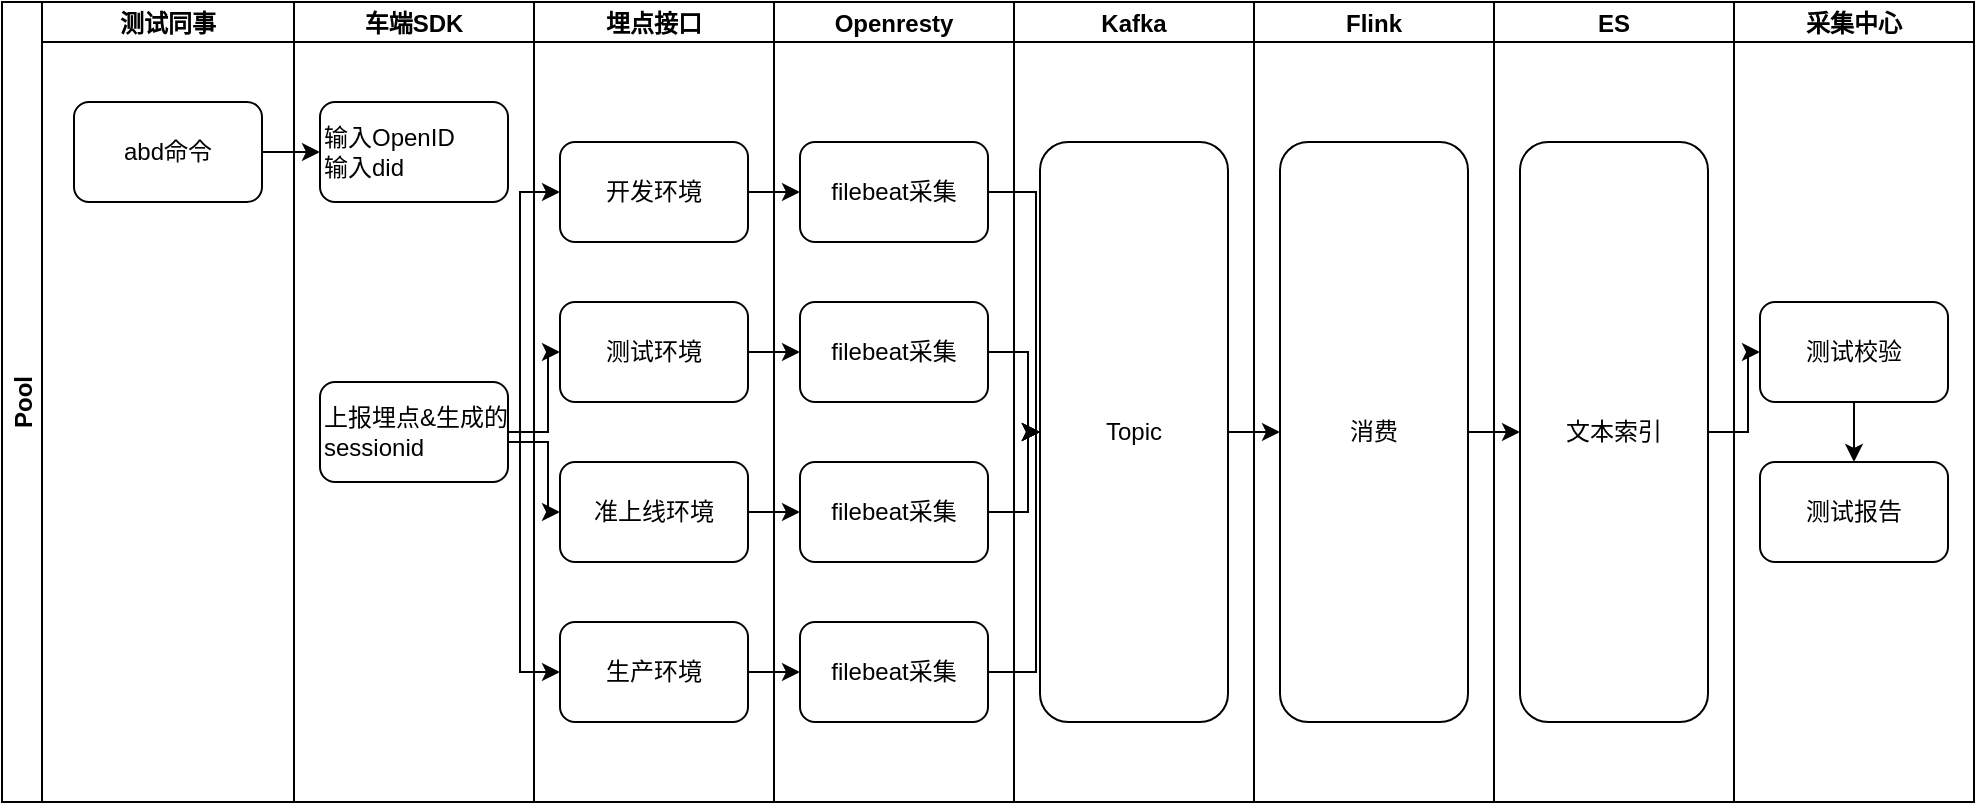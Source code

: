 <mxfile version="26.1.0">
  <diagram name="第 1 页" id="IcxVNTgkz_r5w6ko9HXI">
    <mxGraphModel dx="2026" dy="1107" grid="1" gridSize="10" guides="1" tooltips="1" connect="1" arrows="1" fold="1" page="1" pageScale="1" pageWidth="827" pageHeight="1169" math="0" shadow="0">
      <root>
        <mxCell id="0" />
        <mxCell id="1" parent="0" />
        <mxCell id="Mtznmg6a9FA5QhOzfQ1I-1" value="Pool" style="swimlane;childLayout=stackLayout;resizeParent=1;resizeParentMax=0;startSize=20;horizontal=0;horizontalStack=1;" vertex="1" parent="1">
          <mxGeometry x="220" y="180" width="386" height="400" as="geometry" />
        </mxCell>
        <mxCell id="Mtznmg6a9FA5QhOzfQ1I-2" value="测试同事" style="swimlane;startSize=20;" vertex="1" parent="Mtznmg6a9FA5QhOzfQ1I-1">
          <mxGeometry x="20" width="126" height="400" as="geometry" />
        </mxCell>
        <mxCell id="Mtznmg6a9FA5QhOzfQ1I-15" value="abd命令" style="rounded=1;whiteSpace=wrap;html=1;" vertex="1" parent="Mtznmg6a9FA5QhOzfQ1I-2">
          <mxGeometry x="16" y="50" width="94" height="50" as="geometry" />
        </mxCell>
        <mxCell id="Mtznmg6a9FA5QhOzfQ1I-3" value="车端SDK" style="swimlane;startSize=20;" vertex="1" parent="Mtznmg6a9FA5QhOzfQ1I-1">
          <mxGeometry x="146" width="120" height="400" as="geometry" />
        </mxCell>
        <mxCell id="Mtznmg6a9FA5QhOzfQ1I-16" value="输入OpenID&lt;br&gt;输入did" style="rounded=1;whiteSpace=wrap;html=1;align=left;" vertex="1" parent="Mtznmg6a9FA5QhOzfQ1I-3">
          <mxGeometry x="13" y="50" width="94" height="50" as="geometry" />
        </mxCell>
        <mxCell id="Mtznmg6a9FA5QhOzfQ1I-17" value="上报埋点&amp;amp;生成的sessionid" style="rounded=1;whiteSpace=wrap;html=1;align=left;" vertex="1" parent="Mtznmg6a9FA5QhOzfQ1I-3">
          <mxGeometry x="13" y="190" width="94" height="50" as="geometry" />
        </mxCell>
        <mxCell id="Mtznmg6a9FA5QhOzfQ1I-4" value="埋点接口" style="swimlane;startSize=20;" vertex="1" parent="Mtznmg6a9FA5QhOzfQ1I-1">
          <mxGeometry x="266" width="120" height="400" as="geometry" />
        </mxCell>
        <mxCell id="Mtznmg6a9FA5QhOzfQ1I-18" value="开发环境" style="rounded=1;whiteSpace=wrap;html=1;align=center;" vertex="1" parent="Mtznmg6a9FA5QhOzfQ1I-4">
          <mxGeometry x="13" y="70" width="94" height="50" as="geometry" />
        </mxCell>
        <mxCell id="Mtznmg6a9FA5QhOzfQ1I-19" value="测试环境" style="rounded=1;whiteSpace=wrap;html=1;align=center;" vertex="1" parent="Mtznmg6a9FA5QhOzfQ1I-4">
          <mxGeometry x="13" y="150" width="94" height="50" as="geometry" />
        </mxCell>
        <mxCell id="Mtznmg6a9FA5QhOzfQ1I-20" value="准上线环境" style="rounded=1;whiteSpace=wrap;html=1;align=center;" vertex="1" parent="Mtznmg6a9FA5QhOzfQ1I-4">
          <mxGeometry x="13" y="230" width="94" height="50" as="geometry" />
        </mxCell>
        <mxCell id="Mtznmg6a9FA5QhOzfQ1I-21" value="生产环境" style="rounded=1;whiteSpace=wrap;html=1;align=center;" vertex="1" parent="Mtznmg6a9FA5QhOzfQ1I-4">
          <mxGeometry x="13" y="310" width="94" height="50" as="geometry" />
        </mxCell>
        <mxCell id="Mtznmg6a9FA5QhOzfQ1I-23" style="edgeStyle=orthogonalEdgeStyle;rounded=0;orthogonalLoop=1;jettySize=auto;html=1;exitX=1;exitY=0.5;exitDx=0;exitDy=0;entryX=0;entryY=0.5;entryDx=0;entryDy=0;" edge="1" parent="Mtznmg6a9FA5QhOzfQ1I-1" source="Mtznmg6a9FA5QhOzfQ1I-17" target="Mtznmg6a9FA5QhOzfQ1I-18">
          <mxGeometry relative="1" as="geometry">
            <Array as="points">
              <mxPoint x="259" y="215" />
              <mxPoint x="259" y="95" />
            </Array>
          </mxGeometry>
        </mxCell>
        <mxCell id="Mtznmg6a9FA5QhOzfQ1I-24" style="edgeStyle=orthogonalEdgeStyle;rounded=0;orthogonalLoop=1;jettySize=auto;html=1;exitX=1;exitY=0.5;exitDx=0;exitDy=0;entryX=0;entryY=0.5;entryDx=0;entryDy=0;" edge="1" parent="Mtznmg6a9FA5QhOzfQ1I-1" source="Mtznmg6a9FA5QhOzfQ1I-17" target="Mtznmg6a9FA5QhOzfQ1I-19">
          <mxGeometry relative="1" as="geometry" />
        </mxCell>
        <mxCell id="Mtznmg6a9FA5QhOzfQ1I-25" style="edgeStyle=orthogonalEdgeStyle;rounded=0;orthogonalLoop=1;jettySize=auto;html=1;exitX=1;exitY=0.5;exitDx=0;exitDy=0;entryX=0;entryY=0.5;entryDx=0;entryDy=0;" edge="1" parent="Mtznmg6a9FA5QhOzfQ1I-1" source="Mtznmg6a9FA5QhOzfQ1I-17" target="Mtznmg6a9FA5QhOzfQ1I-20">
          <mxGeometry relative="1" as="geometry">
            <Array as="points">
              <mxPoint x="253" y="220" />
              <mxPoint x="273" y="220" />
              <mxPoint x="273" y="255" />
            </Array>
          </mxGeometry>
        </mxCell>
        <mxCell id="Mtznmg6a9FA5QhOzfQ1I-26" style="edgeStyle=orthogonalEdgeStyle;rounded=0;orthogonalLoop=1;jettySize=auto;html=1;exitX=1;exitY=0.5;exitDx=0;exitDy=0;entryX=0;entryY=0.5;entryDx=0;entryDy=0;" edge="1" parent="Mtznmg6a9FA5QhOzfQ1I-1" source="Mtznmg6a9FA5QhOzfQ1I-17" target="Mtznmg6a9FA5QhOzfQ1I-21">
          <mxGeometry relative="1" as="geometry">
            <Array as="points">
              <mxPoint x="259" y="215" />
              <mxPoint x="259" y="335" />
            </Array>
          </mxGeometry>
        </mxCell>
        <mxCell id="Mtznmg6a9FA5QhOzfQ1I-49" style="edgeStyle=orthogonalEdgeStyle;rounded=0;orthogonalLoop=1;jettySize=auto;html=1;exitX=1;exitY=0.5;exitDx=0;exitDy=0;entryX=0;entryY=0.5;entryDx=0;entryDy=0;" edge="1" parent="Mtznmg6a9FA5QhOzfQ1I-1" source="Mtznmg6a9FA5QhOzfQ1I-15" target="Mtznmg6a9FA5QhOzfQ1I-16">
          <mxGeometry relative="1" as="geometry" />
        </mxCell>
        <mxCell id="Mtznmg6a9FA5QhOzfQ1I-10" value="Openresty" style="swimlane;startSize=20;" vertex="1" parent="1">
          <mxGeometry x="606" y="180" width="120" height="400" as="geometry" />
        </mxCell>
        <mxCell id="Mtznmg6a9FA5QhOzfQ1I-27" value="filebeat采集" style="rounded=1;whiteSpace=wrap;html=1;align=center;" vertex="1" parent="Mtznmg6a9FA5QhOzfQ1I-10">
          <mxGeometry x="13" y="70" width="94" height="50" as="geometry" />
        </mxCell>
        <mxCell id="Mtznmg6a9FA5QhOzfQ1I-28" value="filebeat采集" style="rounded=1;whiteSpace=wrap;html=1;align=center;" vertex="1" parent="Mtznmg6a9FA5QhOzfQ1I-10">
          <mxGeometry x="13" y="150" width="94" height="50" as="geometry" />
        </mxCell>
        <mxCell id="Mtznmg6a9FA5QhOzfQ1I-29" value="filebeat采集" style="rounded=1;whiteSpace=wrap;html=1;align=center;" vertex="1" parent="Mtznmg6a9FA5QhOzfQ1I-10">
          <mxGeometry x="13" y="230" width="94" height="50" as="geometry" />
        </mxCell>
        <mxCell id="Mtznmg6a9FA5QhOzfQ1I-30" value="filebeat采集" style="rounded=1;whiteSpace=wrap;html=1;align=center;" vertex="1" parent="Mtznmg6a9FA5QhOzfQ1I-10">
          <mxGeometry x="13" y="310" width="94" height="50" as="geometry" />
        </mxCell>
        <mxCell id="Mtznmg6a9FA5QhOzfQ1I-11" value="Kafka" style="swimlane;startSize=20;" vertex="1" parent="1">
          <mxGeometry x="726" y="180" width="120" height="400" as="geometry" />
        </mxCell>
        <mxCell id="Mtznmg6a9FA5QhOzfQ1I-35" value="Topic" style="rounded=1;whiteSpace=wrap;html=1;align=center;" vertex="1" parent="Mtznmg6a9FA5QhOzfQ1I-11">
          <mxGeometry x="13" y="70" width="94" height="290" as="geometry" />
        </mxCell>
        <mxCell id="Mtznmg6a9FA5QhOzfQ1I-12" value="Flink" style="swimlane;startSize=20;" vertex="1" parent="1">
          <mxGeometry x="846" y="180" width="120" height="400" as="geometry" />
        </mxCell>
        <mxCell id="Mtznmg6a9FA5QhOzfQ1I-40" value="消费" style="rounded=1;whiteSpace=wrap;html=1;align=center;" vertex="1" parent="Mtznmg6a9FA5QhOzfQ1I-12">
          <mxGeometry x="13" y="70" width="94" height="290" as="geometry" />
        </mxCell>
        <mxCell id="Mtznmg6a9FA5QhOzfQ1I-13" value="ES" style="swimlane;startSize=20;" vertex="1" parent="1">
          <mxGeometry x="966" y="180" width="120" height="400" as="geometry" />
        </mxCell>
        <mxCell id="Mtznmg6a9FA5QhOzfQ1I-42" value="文本索引" style="rounded=1;whiteSpace=wrap;html=1;align=center;" vertex="1" parent="Mtznmg6a9FA5QhOzfQ1I-13">
          <mxGeometry x="13" y="70" width="94" height="290" as="geometry" />
        </mxCell>
        <mxCell id="Mtznmg6a9FA5QhOzfQ1I-31" style="edgeStyle=orthogonalEdgeStyle;rounded=0;orthogonalLoop=1;jettySize=auto;html=1;exitX=1;exitY=0.5;exitDx=0;exitDy=0;entryX=0;entryY=0.5;entryDx=0;entryDy=0;" edge="1" parent="1" source="Mtznmg6a9FA5QhOzfQ1I-18" target="Mtznmg6a9FA5QhOzfQ1I-27">
          <mxGeometry relative="1" as="geometry" />
        </mxCell>
        <mxCell id="Mtznmg6a9FA5QhOzfQ1I-32" style="edgeStyle=orthogonalEdgeStyle;rounded=0;orthogonalLoop=1;jettySize=auto;html=1;exitX=1;exitY=0.5;exitDx=0;exitDy=0;entryX=0;entryY=0.5;entryDx=0;entryDy=0;" edge="1" parent="1" source="Mtznmg6a9FA5QhOzfQ1I-19" target="Mtznmg6a9FA5QhOzfQ1I-28">
          <mxGeometry relative="1" as="geometry" />
        </mxCell>
        <mxCell id="Mtznmg6a9FA5QhOzfQ1I-33" style="edgeStyle=orthogonalEdgeStyle;rounded=0;orthogonalLoop=1;jettySize=auto;html=1;exitX=1;exitY=0.5;exitDx=0;exitDy=0;" edge="1" parent="1" source="Mtznmg6a9FA5QhOzfQ1I-20" target="Mtznmg6a9FA5QhOzfQ1I-29">
          <mxGeometry relative="1" as="geometry" />
        </mxCell>
        <mxCell id="Mtznmg6a9FA5QhOzfQ1I-34" style="edgeStyle=orthogonalEdgeStyle;rounded=0;orthogonalLoop=1;jettySize=auto;html=1;exitX=1;exitY=0.5;exitDx=0;exitDy=0;" edge="1" parent="1" source="Mtznmg6a9FA5QhOzfQ1I-21" target="Mtznmg6a9FA5QhOzfQ1I-30">
          <mxGeometry relative="1" as="geometry" />
        </mxCell>
        <mxCell id="Mtznmg6a9FA5QhOzfQ1I-36" style="edgeStyle=orthogonalEdgeStyle;rounded=0;orthogonalLoop=1;jettySize=auto;html=1;exitX=1;exitY=0.5;exitDx=0;exitDy=0;entryX=0;entryY=0.5;entryDx=0;entryDy=0;" edge="1" parent="1" source="Mtznmg6a9FA5QhOzfQ1I-27" target="Mtznmg6a9FA5QhOzfQ1I-35">
          <mxGeometry relative="1" as="geometry">
            <Array as="points">
              <mxPoint x="737" y="275" />
              <mxPoint x="737" y="395" />
            </Array>
          </mxGeometry>
        </mxCell>
        <mxCell id="Mtznmg6a9FA5QhOzfQ1I-37" style="edgeStyle=orthogonalEdgeStyle;rounded=0;orthogonalLoop=1;jettySize=auto;html=1;exitX=1;exitY=0.5;exitDx=0;exitDy=0;entryX=0;entryY=0.5;entryDx=0;entryDy=0;" edge="1" parent="1" source="Mtznmg6a9FA5QhOzfQ1I-28" target="Mtznmg6a9FA5QhOzfQ1I-35">
          <mxGeometry relative="1" as="geometry" />
        </mxCell>
        <mxCell id="Mtznmg6a9FA5QhOzfQ1I-38" style="edgeStyle=orthogonalEdgeStyle;rounded=0;orthogonalLoop=1;jettySize=auto;html=1;exitX=1;exitY=0.5;exitDx=0;exitDy=0;entryX=0;entryY=0.5;entryDx=0;entryDy=0;" edge="1" parent="1" source="Mtznmg6a9FA5QhOzfQ1I-29" target="Mtznmg6a9FA5QhOzfQ1I-35">
          <mxGeometry relative="1" as="geometry" />
        </mxCell>
        <mxCell id="Mtznmg6a9FA5QhOzfQ1I-39" style="edgeStyle=orthogonalEdgeStyle;rounded=0;orthogonalLoop=1;jettySize=auto;html=1;exitX=1;exitY=0.5;exitDx=0;exitDy=0;entryX=0;entryY=0.5;entryDx=0;entryDy=0;" edge="1" parent="1" source="Mtznmg6a9FA5QhOzfQ1I-30" target="Mtznmg6a9FA5QhOzfQ1I-35">
          <mxGeometry relative="1" as="geometry">
            <Array as="points">
              <mxPoint x="737" y="515" />
              <mxPoint x="737" y="395" />
            </Array>
          </mxGeometry>
        </mxCell>
        <mxCell id="Mtznmg6a9FA5QhOzfQ1I-41" style="edgeStyle=orthogonalEdgeStyle;rounded=0;orthogonalLoop=1;jettySize=auto;html=1;exitX=1;exitY=0.5;exitDx=0;exitDy=0;" edge="1" parent="1" source="Mtznmg6a9FA5QhOzfQ1I-35" target="Mtznmg6a9FA5QhOzfQ1I-40">
          <mxGeometry relative="1" as="geometry" />
        </mxCell>
        <mxCell id="Mtznmg6a9FA5QhOzfQ1I-43" value="采集中心" style="swimlane;startSize=20;" vertex="1" parent="1">
          <mxGeometry x="1086" y="180" width="120" height="400" as="geometry" />
        </mxCell>
        <mxCell id="Mtznmg6a9FA5QhOzfQ1I-48" style="edgeStyle=orthogonalEdgeStyle;rounded=0;orthogonalLoop=1;jettySize=auto;html=1;exitX=0.5;exitY=1;exitDx=0;exitDy=0;" edge="1" parent="Mtznmg6a9FA5QhOzfQ1I-43" source="Mtznmg6a9FA5QhOzfQ1I-44" target="Mtznmg6a9FA5QhOzfQ1I-47">
          <mxGeometry relative="1" as="geometry" />
        </mxCell>
        <mxCell id="Mtznmg6a9FA5QhOzfQ1I-44" value="测试校验" style="rounded=1;whiteSpace=wrap;html=1;align=center;" vertex="1" parent="Mtznmg6a9FA5QhOzfQ1I-43">
          <mxGeometry x="13" y="150" width="94" height="50" as="geometry" />
        </mxCell>
        <mxCell id="Mtznmg6a9FA5QhOzfQ1I-47" value="测试报告" style="rounded=1;whiteSpace=wrap;html=1;align=center;" vertex="1" parent="Mtznmg6a9FA5QhOzfQ1I-43">
          <mxGeometry x="13" y="230" width="94" height="50" as="geometry" />
        </mxCell>
        <mxCell id="Mtznmg6a9FA5QhOzfQ1I-45" style="edgeStyle=orthogonalEdgeStyle;rounded=0;orthogonalLoop=1;jettySize=auto;html=1;exitX=1;exitY=0.5;exitDx=0;exitDy=0;entryX=0;entryY=0.5;entryDx=0;entryDy=0;" edge="1" parent="1" source="Mtznmg6a9FA5QhOzfQ1I-40" target="Mtznmg6a9FA5QhOzfQ1I-42">
          <mxGeometry relative="1" as="geometry" />
        </mxCell>
        <mxCell id="Mtznmg6a9FA5QhOzfQ1I-46" style="edgeStyle=orthogonalEdgeStyle;rounded=0;orthogonalLoop=1;jettySize=auto;html=1;exitX=1;exitY=0.5;exitDx=0;exitDy=0;entryX=0;entryY=0.5;entryDx=0;entryDy=0;" edge="1" parent="1" source="Mtznmg6a9FA5QhOzfQ1I-42" target="Mtznmg6a9FA5QhOzfQ1I-44">
          <mxGeometry relative="1" as="geometry">
            <mxPoint x="1100" y="395" as="targetPoint" />
          </mxGeometry>
        </mxCell>
      </root>
    </mxGraphModel>
  </diagram>
</mxfile>
